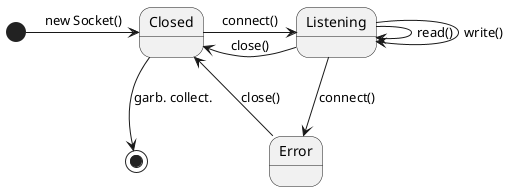 @startuml tcp
state Closed
state Listening
state Error

[*] -> Closed : new Socket()

Closed --> [*] : garb. collect.
Closed -> Listening : connect()

Listening -> Closed : close()
Listening --> Listening : write()
Listening -> Listening : read()
Listening --> Error : connect()

Error -> Closed : close()
@enduml